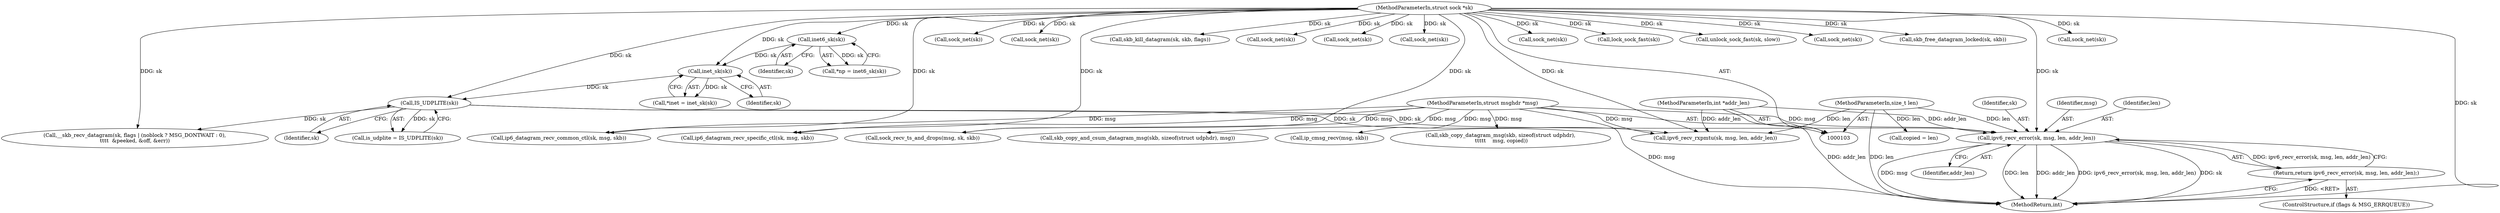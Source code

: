 digraph "0_linux_197c949e7798fbf28cfadc69d9ca0c2abbf93191_0@API" {
"1000146" [label="(Call,ipv6_recv_error(sk, msg, len, addr_len))"];
"1000133" [label="(Call,IS_UDPLITE(sk))"];
"1000119" [label="(Call,inet_sk(sk))"];
"1000114" [label="(Call,inet6_sk(sk))"];
"1000104" [label="(MethodParameterIn,struct sock *sk)"];
"1000105" [label="(MethodParameterIn,struct msghdr *msg)"];
"1000106" [label="(MethodParameterIn,size_t len)"];
"1000109" [label="(MethodParameterIn,int *addr_len)"];
"1000145" [label="(Return,return ipv6_recv_error(sk, msg, len, addr_len);)"];
"1000419" [label="(Call,ip6_datagram_recv_specific_ctl(sk, msg, skb))"];
"1000408" [label="(Call,ip_cmsg_recv(msg, skb))"];
"1000134" [label="(Identifier,sk)"];
"1000119" [label="(Call,inet_sk(sk))"];
"1000252" [label="(Call,skb_copy_datagram_msg(skb, sizeof(struct udphdr),\n \t\t\t\t\t    msg, copied))"];
"1000148" [label="(Identifier,msg)"];
"1000112" [label="(Call,*np = inet6_sk(sk))"];
"1000198" [label="(Call,copied = len)"];
"1000310" [label="(Call,sock_net(sk))"];
"1000461" [label="(Call,sock_net(sk))"];
"1000131" [label="(Call,is_udplite = IS_UDPLITE(sk))"];
"1000141" [label="(ControlStructure,if (flags & MSG_ERRQUEUE))"];
"1000104" [label="(MethodParameterIn,struct sock *sk)"];
"1000262" [label="(Call,skb_copy_and_csum_datagram_msg(skb, sizeof(struct udphdr), msg))"];
"1000172" [label="(Call,__skb_recv_datagram(sk, flags | (noblock ? MSG_DONTWAIT : 0),\n\t\t\t\t  &peeked, &off, &err))"];
"1000447" [label="(Call,skb_kill_datagram(sk, skb, flags))"];
"1000109" [label="(MethodParameterIn,int *addr_len)"];
"1000146" [label="(Call,ipv6_recv_error(sk, msg, len, addr_len))"];
"1000292" [label="(Call,sock_net(sk))"];
"1000456" [label="(Call,sock_net(sk))"];
"1000468" [label="(Call,sock_net(sk))"];
"1000149" [label="(Identifier,len)"];
"1000487" [label="(MethodReturn,int)"];
"1000397" [label="(Call,ip6_datagram_recv_common_ctl(sk, msg, skb))"];
"1000147" [label="(Identifier,sk)"];
"1000164" [label="(Call,ipv6_recv_rxpmtu(sk, msg, len, addr_len))"];
"1000114" [label="(Call,inet6_sk(sk))"];
"1000473" [label="(Call,sock_net(sk))"];
"1000443" [label="(Call,lock_sock_fast(sk))"];
"1000477" [label="(Call,unlock_sock_fast(sk, slow))"];
"1000106" [label="(MethodParameterIn,size_t len)"];
"1000316" [label="(Call,sock_net(sk))"];
"1000145" [label="(Return,return ipv6_recv_error(sk, msg, len, addr_len);)"];
"1000120" [label="(Identifier,sk)"];
"1000115" [label="(Identifier,sk)"];
"1000434" [label="(Call,skb_free_datagram_locked(sk, skb))"];
"1000320" [label="(Call,sock_recv_ts_and_drops(msg, sk, skb))"];
"1000133" [label="(Call,IS_UDPLITE(sk))"];
"1000105" [label="(MethodParameterIn,struct msghdr *msg)"];
"1000117" [label="(Call,*inet = inet_sk(sk))"];
"1000298" [label="(Call,sock_net(sk))"];
"1000150" [label="(Identifier,addr_len)"];
"1000146" -> "1000145"  [label="AST: "];
"1000146" -> "1000150"  [label="CFG: "];
"1000147" -> "1000146"  [label="AST: "];
"1000148" -> "1000146"  [label="AST: "];
"1000149" -> "1000146"  [label="AST: "];
"1000150" -> "1000146"  [label="AST: "];
"1000145" -> "1000146"  [label="CFG: "];
"1000146" -> "1000487"  [label="DDG: msg"];
"1000146" -> "1000487"  [label="DDG: len"];
"1000146" -> "1000487"  [label="DDG: addr_len"];
"1000146" -> "1000487"  [label="DDG: ipv6_recv_error(sk, msg, len, addr_len)"];
"1000146" -> "1000487"  [label="DDG: sk"];
"1000146" -> "1000145"  [label="DDG: ipv6_recv_error(sk, msg, len, addr_len)"];
"1000133" -> "1000146"  [label="DDG: sk"];
"1000104" -> "1000146"  [label="DDG: sk"];
"1000105" -> "1000146"  [label="DDG: msg"];
"1000106" -> "1000146"  [label="DDG: len"];
"1000109" -> "1000146"  [label="DDG: addr_len"];
"1000133" -> "1000131"  [label="AST: "];
"1000133" -> "1000134"  [label="CFG: "];
"1000134" -> "1000133"  [label="AST: "];
"1000131" -> "1000133"  [label="CFG: "];
"1000133" -> "1000131"  [label="DDG: sk"];
"1000119" -> "1000133"  [label="DDG: sk"];
"1000104" -> "1000133"  [label="DDG: sk"];
"1000133" -> "1000164"  [label="DDG: sk"];
"1000133" -> "1000172"  [label="DDG: sk"];
"1000119" -> "1000117"  [label="AST: "];
"1000119" -> "1000120"  [label="CFG: "];
"1000120" -> "1000119"  [label="AST: "];
"1000117" -> "1000119"  [label="CFG: "];
"1000119" -> "1000117"  [label="DDG: sk"];
"1000114" -> "1000119"  [label="DDG: sk"];
"1000104" -> "1000119"  [label="DDG: sk"];
"1000114" -> "1000112"  [label="AST: "];
"1000114" -> "1000115"  [label="CFG: "];
"1000115" -> "1000114"  [label="AST: "];
"1000112" -> "1000114"  [label="CFG: "];
"1000114" -> "1000112"  [label="DDG: sk"];
"1000104" -> "1000114"  [label="DDG: sk"];
"1000104" -> "1000103"  [label="AST: "];
"1000104" -> "1000487"  [label="DDG: sk"];
"1000104" -> "1000164"  [label="DDG: sk"];
"1000104" -> "1000172"  [label="DDG: sk"];
"1000104" -> "1000292"  [label="DDG: sk"];
"1000104" -> "1000298"  [label="DDG: sk"];
"1000104" -> "1000310"  [label="DDG: sk"];
"1000104" -> "1000316"  [label="DDG: sk"];
"1000104" -> "1000320"  [label="DDG: sk"];
"1000104" -> "1000397"  [label="DDG: sk"];
"1000104" -> "1000419"  [label="DDG: sk"];
"1000104" -> "1000434"  [label="DDG: sk"];
"1000104" -> "1000443"  [label="DDG: sk"];
"1000104" -> "1000447"  [label="DDG: sk"];
"1000104" -> "1000456"  [label="DDG: sk"];
"1000104" -> "1000461"  [label="DDG: sk"];
"1000104" -> "1000468"  [label="DDG: sk"];
"1000104" -> "1000473"  [label="DDG: sk"];
"1000104" -> "1000477"  [label="DDG: sk"];
"1000105" -> "1000103"  [label="AST: "];
"1000105" -> "1000487"  [label="DDG: msg"];
"1000105" -> "1000164"  [label="DDG: msg"];
"1000105" -> "1000252"  [label="DDG: msg"];
"1000105" -> "1000262"  [label="DDG: msg"];
"1000105" -> "1000320"  [label="DDG: msg"];
"1000105" -> "1000397"  [label="DDG: msg"];
"1000105" -> "1000408"  [label="DDG: msg"];
"1000105" -> "1000419"  [label="DDG: msg"];
"1000106" -> "1000103"  [label="AST: "];
"1000106" -> "1000487"  [label="DDG: len"];
"1000106" -> "1000164"  [label="DDG: len"];
"1000106" -> "1000198"  [label="DDG: len"];
"1000109" -> "1000103"  [label="AST: "];
"1000109" -> "1000487"  [label="DDG: addr_len"];
"1000109" -> "1000164"  [label="DDG: addr_len"];
"1000145" -> "1000141"  [label="AST: "];
"1000487" -> "1000145"  [label="CFG: "];
"1000145" -> "1000487"  [label="DDG: <RET>"];
}
